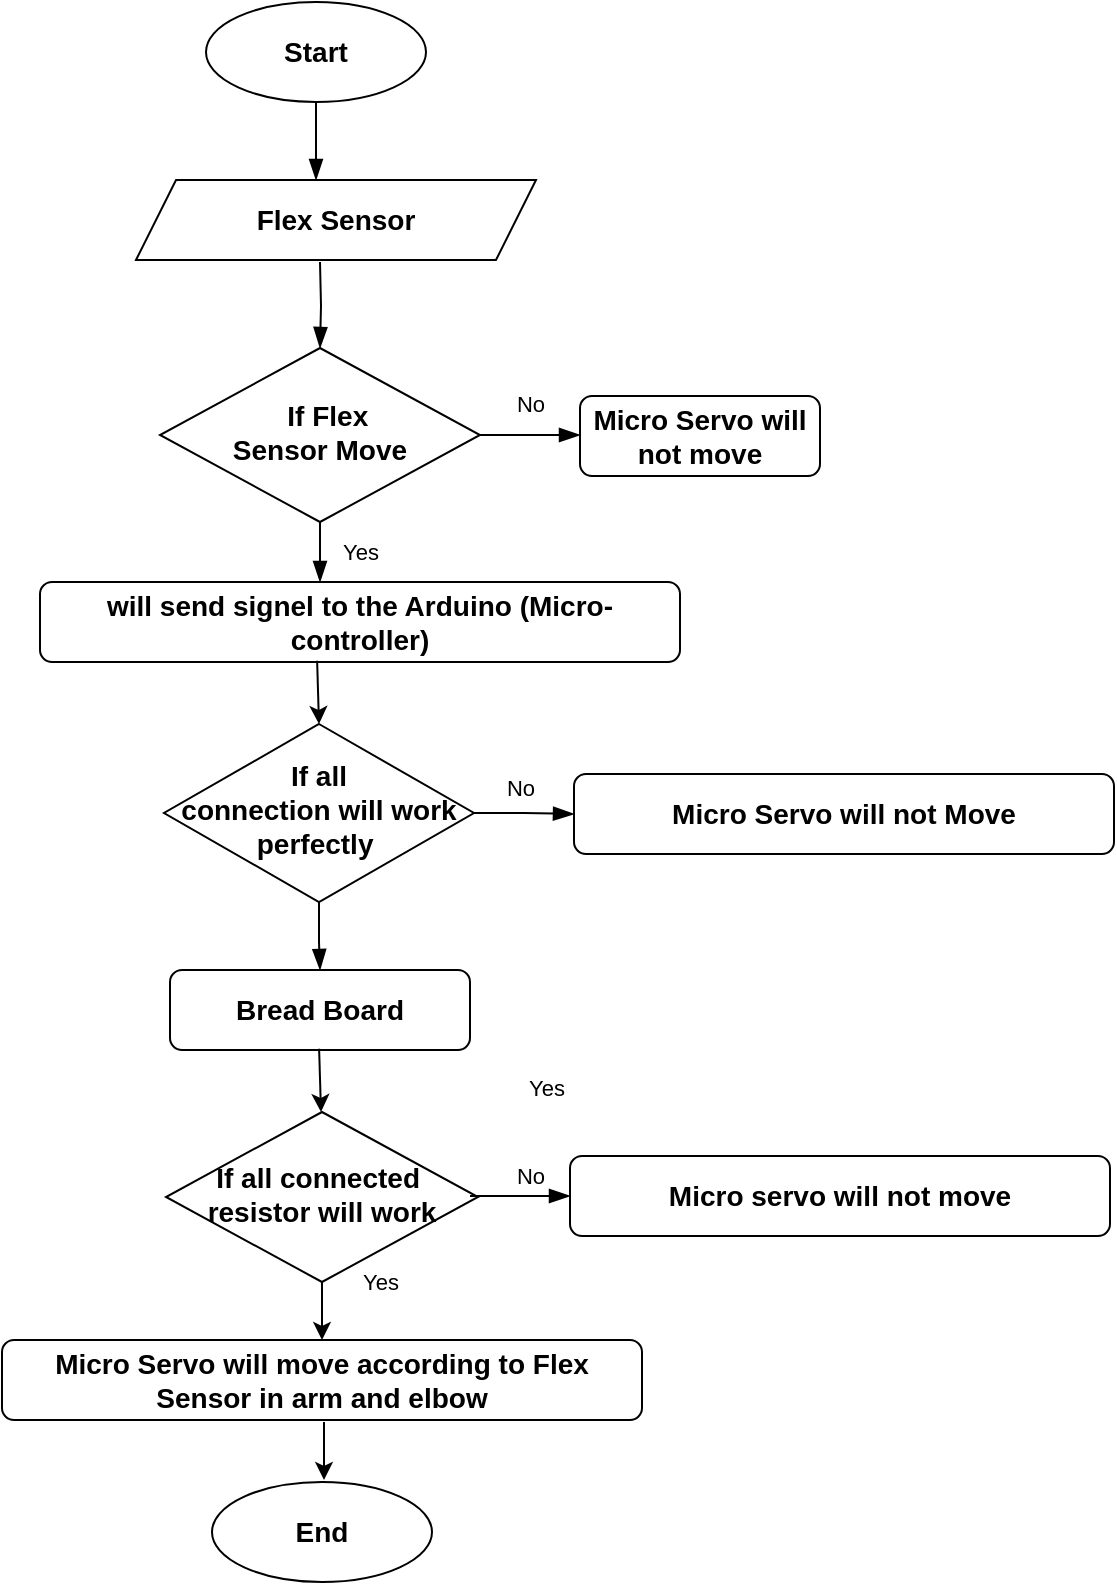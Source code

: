 <mxfile version="13.7.9" type="device"><diagram id="C5RBs43oDa-KdzZeNtuy" name="Page-1"><mxGraphModel dx="5120" dy="2920" grid="1" gridSize="10" guides="1" tooltips="1" connect="1" arrows="1" fold="1" page="1" pageScale="1" pageWidth="827" pageHeight="1169" math="0" shadow="0"><root><mxCell id="WIyWlLk6GJQsqaUBKTNV-0"/><mxCell id="WIyWlLk6GJQsqaUBKTNV-1" parent="WIyWlLk6GJQsqaUBKTNV-0"/><mxCell id="WIyWlLk6GJQsqaUBKTNV-2" value="" style="rounded=0;html=1;jettySize=auto;orthogonalLoop=1;fontSize=11;endArrow=blockThin;endFill=1;endSize=8;strokeWidth=1;shadow=0;labelBackgroundColor=none;edgeStyle=orthogonalEdgeStyle;" parent="WIyWlLk6GJQsqaUBKTNV-1" target="WIyWlLk6GJQsqaUBKTNV-6" edge="1"><mxGeometry relative="1" as="geometry"><mxPoint x="299" y="260" as="sourcePoint"/></mxGeometry></mxCell><mxCell id="WIyWlLk6GJQsqaUBKTNV-5" value="No" style="edgeStyle=orthogonalEdgeStyle;rounded=0;html=1;jettySize=auto;orthogonalLoop=1;fontSize=11;endArrow=blockThin;endFill=1;endSize=8;strokeWidth=1;shadow=0;labelBackgroundColor=none;" parent="WIyWlLk6GJQsqaUBKTNV-1" source="WIyWlLk6GJQsqaUBKTNV-6" target="WIyWlLk6GJQsqaUBKTNV-7" edge="1"><mxGeometry y="17" relative="1" as="geometry"><mxPoint y="1" as="offset"/><Array as="points"><mxPoint x="404" y="347"/><mxPoint x="404" y="347"/></Array></mxGeometry></mxCell><mxCell id="WIyWlLk6GJQsqaUBKTNV-6" value="&lt;font style=&quot;font-size: 14px&quot;&gt;&lt;b&gt;&amp;nbsp; If Flex &lt;br&gt;Sensor Move&lt;/b&gt;&lt;/font&gt;" style="rhombus;whiteSpace=wrap;html=1;shadow=0;fontFamily=Helvetica;fontSize=12;align=center;strokeWidth=1;spacing=6;spacingTop=-4;" parent="WIyWlLk6GJQsqaUBKTNV-1" vertex="1"><mxGeometry x="219" y="303" width="160" height="87" as="geometry"/></mxCell><mxCell id="WIyWlLk6GJQsqaUBKTNV-7" value="&lt;font style=&quot;font-size: 14px&quot;&gt;&lt;b&gt;Micro Servo will not move&lt;/b&gt;&lt;/font&gt;" style="rounded=1;whiteSpace=wrap;html=1;fontSize=12;glass=0;strokeWidth=1;shadow=0;" parent="WIyWlLk6GJQsqaUBKTNV-1" vertex="1"><mxGeometry x="429" y="327" width="120" height="40" as="geometry"/></mxCell><mxCell id="WIyWlLk6GJQsqaUBKTNV-8" value="No" style="rounded=0;html=1;jettySize=auto;orthogonalLoop=1;fontSize=11;endArrow=blockThin;endFill=1;endSize=8;strokeWidth=1;shadow=0;labelBackgroundColor=none;edgeStyle=orthogonalEdgeStyle;entryX=0.5;entryY=0;entryDx=0;entryDy=0;" parent="WIyWlLk6GJQsqaUBKTNV-1" source="WIyWlLk6GJQsqaUBKTNV-10" target="WIyWlLk6GJQsqaUBKTNV-11" edge="1"><mxGeometry x="0.344" y="128" relative="1" as="geometry"><mxPoint x="-28" y="-80" as="offset"/><mxPoint x="299" y="610" as="targetPoint"/></mxGeometry></mxCell><mxCell id="WIyWlLk6GJQsqaUBKTNV-9" value="Yes" style="edgeStyle=orthogonalEdgeStyle;rounded=0;html=1;jettySize=auto;orthogonalLoop=1;fontSize=11;endArrow=blockThin;endFill=1;endSize=8;strokeWidth=1;shadow=0;labelBackgroundColor=none;entryX=0;entryY=0.5;entryDx=0;entryDy=0;exitX=1;exitY=0.5;exitDx=0;exitDy=0;" parent="WIyWlLk6GJQsqaUBKTNV-1" source="WIyWlLk6GJQsqaUBKTNV-10" target="WIyWlLk6GJQsqaUBKTNV-12" edge="1"><mxGeometry x="0.01" y="-92" relative="1" as="geometry"><mxPoint x="11" y="45" as="offset"/></mxGeometry></mxCell><mxCell id="WIyWlLk6GJQsqaUBKTNV-10" value="&lt;font style=&quot;font-size: 14px&quot;&gt;&lt;b&gt;If&amp;nbsp;all &lt;br&gt;connection will work perfectly&amp;nbsp;&lt;/b&gt;&lt;/font&gt;" style="rhombus;whiteSpace=wrap;html=1;shadow=0;fontFamily=Helvetica;fontSize=12;align=center;strokeWidth=1;spacing=6;spacingTop=-4;" parent="WIyWlLk6GJQsqaUBKTNV-1" vertex="1"><mxGeometry x="221" y="491" width="155" height="89" as="geometry"/></mxCell><mxCell id="WIyWlLk6GJQsqaUBKTNV-11" value="&lt;font style=&quot;font-size: 14px&quot;&gt;&lt;b&gt;Bread Board&lt;/b&gt;&lt;/font&gt;" style="rounded=1;whiteSpace=wrap;html=1;fontSize=12;glass=0;strokeWidth=1;shadow=0;" parent="WIyWlLk6GJQsqaUBKTNV-1" vertex="1"><mxGeometry x="224" y="614" width="150" height="40" as="geometry"/></mxCell><mxCell id="WIyWlLk6GJQsqaUBKTNV-12" value="&lt;font style=&quot;font-size: 14px&quot;&gt;&lt;b&gt;Micro Servo will not Move&lt;/b&gt;&lt;/font&gt;" style="rounded=1;whiteSpace=wrap;html=1;fontSize=12;glass=0;strokeWidth=1;shadow=0;" parent="WIyWlLk6GJQsqaUBKTNV-1" vertex="1"><mxGeometry x="426" y="516" width="270" height="40" as="geometry"/></mxCell><mxCell id="YeytggOjZJZbyn3dz_vX-0" value="&lt;font style=&quot;font-size: 14px&quot;&gt;&lt;b&gt;Flex Sensor&lt;/b&gt;&lt;/font&gt;" style="shape=parallelogram;perimeter=parallelogramPerimeter;whiteSpace=wrap;html=1;fixedSize=1;" parent="WIyWlLk6GJQsqaUBKTNV-1" vertex="1"><mxGeometry x="207" y="219" width="200" height="40" as="geometry"/></mxCell><mxCell id="YeytggOjZJZbyn3dz_vX-1" value="" style="rounded=0;html=1;jettySize=auto;orthogonalLoop=1;fontSize=11;endArrow=blockThin;endFill=1;endSize=8;strokeWidth=1;shadow=0;labelBackgroundColor=none;edgeStyle=orthogonalEdgeStyle;" parent="WIyWlLk6GJQsqaUBKTNV-1" edge="1"><mxGeometry relative="1" as="geometry"><mxPoint x="297" y="178" as="sourcePoint"/><mxPoint x="297" y="219" as="targetPoint"/></mxGeometry></mxCell><mxCell id="YeytggOjZJZbyn3dz_vX-2" value="&lt;font style=&quot;font-size: 14px&quot;&gt;&lt;b&gt;will send signel to the Arduino (Micro-controller)&lt;/b&gt;&lt;/font&gt;" style="rounded=1;whiteSpace=wrap;html=1;" parent="WIyWlLk6GJQsqaUBKTNV-1" vertex="1"><mxGeometry x="159" y="420" width="320" height="40" as="geometry"/></mxCell><mxCell id="YeytggOjZJZbyn3dz_vX-5" value="Yes" style="rounded=0;html=1;jettySize=auto;orthogonalLoop=1;fontSize=11;endArrow=blockThin;endFill=1;endSize=8;strokeWidth=1;shadow=0;labelBackgroundColor=none;edgeStyle=orthogonalEdgeStyle;" parent="WIyWlLk6GJQsqaUBKTNV-1" edge="1"><mxGeometry y="20" relative="1" as="geometry"><mxPoint as="offset"/><mxPoint x="299" y="390" as="sourcePoint"/><mxPoint x="299" y="420" as="targetPoint"/></mxGeometry></mxCell><mxCell id="YeytggOjZJZbyn3dz_vX-9" value="&lt;font style=&quot;font-size: 14px&quot;&gt;&lt;b&gt;If all connected&amp;nbsp;&lt;br&gt;resistor will work&lt;/b&gt;&lt;/font&gt;" style="rhombus;whiteSpace=wrap;html=1;shadow=0;fontFamily=Helvetica;fontSize=12;align=center;strokeWidth=1;spacing=6;spacingTop=-4;" parent="WIyWlLk6GJQsqaUBKTNV-1" vertex="1"><mxGeometry x="222" y="685" width="156" height="85" as="geometry"/></mxCell><mxCell id="YeytggOjZJZbyn3dz_vX-10" value="&lt;font style=&quot;font-size: 14px&quot;&gt;&lt;b&gt;Micro servo will not move&lt;/b&gt;&lt;/font&gt;" style="rounded=1;whiteSpace=wrap;html=1;fontSize=12;glass=0;strokeWidth=1;shadow=0;" parent="WIyWlLk6GJQsqaUBKTNV-1" vertex="1"><mxGeometry x="424" y="707" width="270" height="40" as="geometry"/></mxCell><mxCell id="YeytggOjZJZbyn3dz_vX-11" value="Yes" style="edgeStyle=orthogonalEdgeStyle;rounded=0;html=1;jettySize=auto;orthogonalLoop=1;fontSize=11;endArrow=blockThin;endFill=1;endSize=8;strokeWidth=1;shadow=0;labelBackgroundColor=none;" parent="WIyWlLk6GJQsqaUBKTNV-1" edge="1"><mxGeometry x="-1" y="-62" relative="1" as="geometry"><mxPoint x="-45" y="-19" as="offset"/><mxPoint x="374" y="727" as="sourcePoint"/><mxPoint x="424" y="727" as="targetPoint"/></mxGeometry></mxCell><mxCell id="YeytggOjZJZbyn3dz_vX-12" value="&lt;font style=&quot;font-size: 14px&quot;&gt;&lt;b&gt;Micro Servo will move according to Flex Sensor in arm and elbow&lt;/b&gt;&lt;/font&gt;" style="rounded=1;whiteSpace=wrap;html=1;" parent="WIyWlLk6GJQsqaUBKTNV-1" vertex="1"><mxGeometry x="140" y="799" width="320" height="40" as="geometry"/></mxCell><mxCell id="YeytggOjZJZbyn3dz_vX-14" value="&lt;font style=&quot;font-size: 14px&quot;&gt;&lt;b&gt;End&lt;/b&gt;&lt;/font&gt;" style="ellipse;whiteSpace=wrap;html=1;" parent="WIyWlLk6GJQsqaUBKTNV-1" vertex="1"><mxGeometry x="245" y="870" width="110" height="50" as="geometry"/></mxCell><mxCell id="YeytggOjZJZbyn3dz_vX-16" value="&lt;font style=&quot;font-size: 14px&quot;&gt;&lt;b&gt;Start&lt;/b&gt;&lt;/font&gt;" style="ellipse;whiteSpace=wrap;html=1;" parent="WIyWlLk6GJQsqaUBKTNV-1" vertex="1"><mxGeometry x="242" y="130" width="110" height="50" as="geometry"/></mxCell><mxCell id="YeytggOjZJZbyn3dz_vX-20" value="&lt;font style=&quot;font-size: 11px&quot;&gt;No&lt;/font&gt;" style="text;html=1;align=center;verticalAlign=middle;resizable=0;points=[];autosize=1;" parent="WIyWlLk6GJQsqaUBKTNV-1" vertex="1"><mxGeometry x="389" y="707" width="30" height="20" as="geometry"/></mxCell><mxCell id="YeytggOjZJZbyn3dz_vX-21" value="" style="endArrow=classic;html=1;exitX=0.5;exitY=1;exitDx=0;exitDy=0;entryX=0.5;entryY=0;entryDx=0;entryDy=0;" parent="WIyWlLk6GJQsqaUBKTNV-1" source="YeytggOjZJZbyn3dz_vX-9" target="YeytggOjZJZbyn3dz_vX-12" edge="1"><mxGeometry width="50" height="50" relative="1" as="geometry"><mxPoint x="349" y="730" as="sourcePoint"/><mxPoint x="389" y="760" as="targetPoint"/></mxGeometry></mxCell><mxCell id="YeytggOjZJZbyn3dz_vX-28" value="" style="endArrow=classic;html=1;exitX=0.5;exitY=1;exitDx=0;exitDy=0;entryX=0.5;entryY=0;entryDx=0;entryDy=0;" parent="WIyWlLk6GJQsqaUBKTNV-1" edge="1"><mxGeometry width="50" height="50" relative="1" as="geometry"><mxPoint x="301" y="840" as="sourcePoint"/><mxPoint x="301" y="869" as="targetPoint"/></mxGeometry></mxCell><mxCell id="tKAwY-KDx-1miKYgTOZ4-0" value="" style="endArrow=classic;html=1;entryX=0.5;entryY=0;entryDx=0;entryDy=0;exitX=0.433;exitY=0.985;exitDx=0;exitDy=0;exitPerimeter=0;" edge="1" parent="WIyWlLk6GJQsqaUBKTNV-1" source="YeytggOjZJZbyn3dz_vX-2" target="WIyWlLk6GJQsqaUBKTNV-10"><mxGeometry width="50" height="50" relative="1" as="geometry"><mxPoint x="390" y="530" as="sourcePoint"/><mxPoint x="440" y="480" as="targetPoint"/></mxGeometry></mxCell><mxCell id="tKAwY-KDx-1miKYgTOZ4-1" value="" style="endArrow=classic;html=1;entryX=0.5;entryY=0;entryDx=0;entryDy=0;exitX=0.433;exitY=0.985;exitDx=0;exitDy=0;exitPerimeter=0;" edge="1" parent="WIyWlLk6GJQsqaUBKTNV-1"><mxGeometry width="50" height="50" relative="1" as="geometry"><mxPoint x="298.56" y="653.4" as="sourcePoint"/><mxPoint x="299.5" y="685" as="targetPoint"/></mxGeometry></mxCell></root></mxGraphModel></diagram></mxfile>